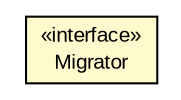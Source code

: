#!/usr/local/bin/dot
#
# Class diagram 
# Generated by UMLGraph version R5_6-24-gf6e263 (http://www.umlgraph.org/)
#

digraph G {
	edge [fontname="arial",fontsize=10,labelfontname="arial",labelfontsize=10];
	node [fontname="arial",fontsize=10,shape=plaintext];
	nodesep=0.25;
	ranksep=0.5;
	// net.trajano.doxdb.ext.Migrator
	c1291 [label=<<table title="net.trajano.doxdb.ext.Migrator" border="0" cellborder="1" cellspacing="0" cellpadding="2" port="p" bgcolor="lemonChiffon" href="./Migrator.html">
		<tr><td><table border="0" cellspacing="0" cellpadding="1">
<tr><td align="center" balign="center"> &#171;interface&#187; </td></tr>
<tr><td align="center" balign="center"> Migrator </td></tr>
		</table></td></tr>
		</table>>, URL="./Migrator.html", fontname="arial", fontcolor="black", fontsize=10.0];
}

